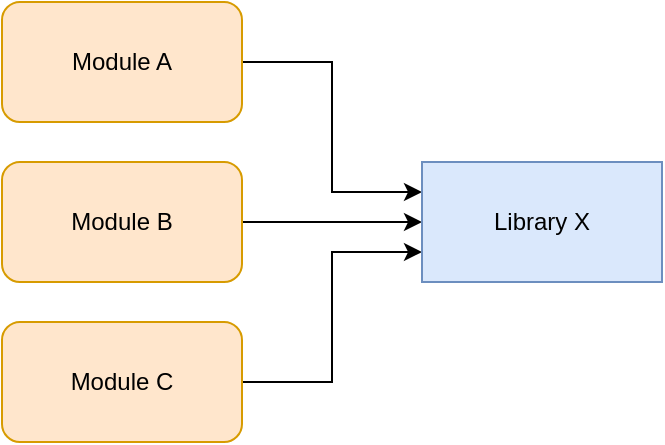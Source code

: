 <mxfile version="24.3.1" type="device">
  <diagram name="Page-1" id="IgvmL1c59EEMmlrB2GUw">
    <mxGraphModel dx="954" dy="615" grid="1" gridSize="10" guides="1" tooltips="1" connect="1" arrows="1" fold="1" page="1" pageScale="1" pageWidth="850" pageHeight="1100" math="0" shadow="0">
      <root>
        <mxCell id="0" />
        <mxCell id="1" parent="0" />
        <mxCell id="qLw2iEU_IhM08ohpMVO2-6" style="edgeStyle=orthogonalEdgeStyle;rounded=0;orthogonalLoop=1;jettySize=auto;html=1;exitX=1;exitY=0.5;exitDx=0;exitDy=0;entryX=0;entryY=0.25;entryDx=0;entryDy=0;" edge="1" parent="1" source="qLw2iEU_IhM08ohpMVO2-1" target="qLw2iEU_IhM08ohpMVO2-4">
          <mxGeometry relative="1" as="geometry" />
        </mxCell>
        <mxCell id="qLw2iEU_IhM08ohpMVO2-1" value="Module A" style="rounded=1;whiteSpace=wrap;html=1;fillColor=#ffe6cc;strokeColor=#d79b00;" vertex="1" parent="1">
          <mxGeometry x="150" y="200" width="120" height="60" as="geometry" />
        </mxCell>
        <mxCell id="qLw2iEU_IhM08ohpMVO2-7" style="edgeStyle=orthogonalEdgeStyle;rounded=0;orthogonalLoop=1;jettySize=auto;html=1;exitX=1;exitY=0.5;exitDx=0;exitDy=0;entryX=0;entryY=0.5;entryDx=0;entryDy=0;" edge="1" parent="1" source="qLw2iEU_IhM08ohpMVO2-2" target="qLw2iEU_IhM08ohpMVO2-4">
          <mxGeometry relative="1" as="geometry" />
        </mxCell>
        <mxCell id="qLw2iEU_IhM08ohpMVO2-2" value="Module B" style="rounded=1;whiteSpace=wrap;html=1;fillColor=#ffe6cc;strokeColor=#d79b00;" vertex="1" parent="1">
          <mxGeometry x="150" y="280" width="120" height="60" as="geometry" />
        </mxCell>
        <mxCell id="qLw2iEU_IhM08ohpMVO2-8" style="edgeStyle=orthogonalEdgeStyle;rounded=0;orthogonalLoop=1;jettySize=auto;html=1;exitX=1;exitY=0.5;exitDx=0;exitDy=0;entryX=0;entryY=0.75;entryDx=0;entryDy=0;" edge="1" parent="1" source="qLw2iEU_IhM08ohpMVO2-3" target="qLw2iEU_IhM08ohpMVO2-4">
          <mxGeometry relative="1" as="geometry" />
        </mxCell>
        <mxCell id="qLw2iEU_IhM08ohpMVO2-3" value="Module C" style="rounded=1;whiteSpace=wrap;html=1;fillColor=#ffe6cc;strokeColor=#d79b00;" vertex="1" parent="1">
          <mxGeometry x="150" y="360" width="120" height="60" as="geometry" />
        </mxCell>
        <mxCell id="qLw2iEU_IhM08ohpMVO2-4" value="Library X" style="rounded=0;whiteSpace=wrap;html=1;fillColor=#dae8fc;strokeColor=#6c8ebf;" vertex="1" parent="1">
          <mxGeometry x="360" y="280" width="120" height="60" as="geometry" />
        </mxCell>
      </root>
    </mxGraphModel>
  </diagram>
</mxfile>
